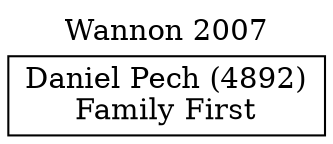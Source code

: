 // House preference flow
digraph "Daniel Pech (4892)_Wannon_2007" {
	graph [label="Wannon 2007" labelloc=t mclimit=10]
	node [shape=box]
	"Daniel Pech (4892)" [label="Daniel Pech (4892)
Family First"]
}
